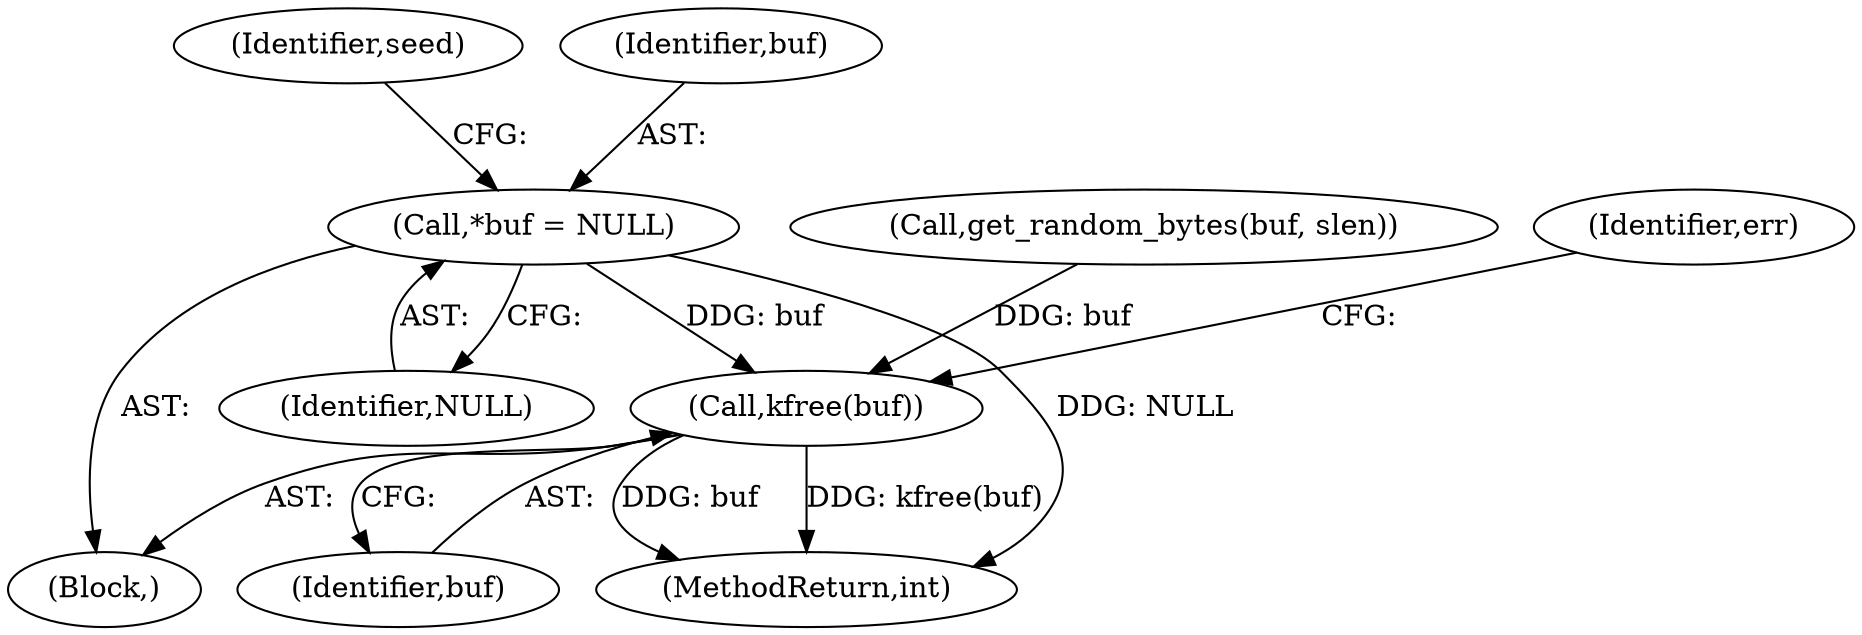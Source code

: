 digraph "0_linux_94f1bb15bed84ad6c893916b7e7b9db6f1d7eec6_1@pointer" {
"1000106" [label="(Call,*buf = NULL)"];
"1000139" [label="(Call,kfree(buf))"];
"1000113" [label="(Identifier,seed)"];
"1000143" [label="(MethodReturn,int)"];
"1000127" [label="(Call,get_random_bytes(buf, slen))"];
"1000140" [label="(Identifier,buf)"];
"1000108" [label="(Identifier,NULL)"];
"1000104" [label="(Block,)"];
"1000142" [label="(Identifier,err)"];
"1000139" [label="(Call,kfree(buf))"];
"1000106" [label="(Call,*buf = NULL)"];
"1000107" [label="(Identifier,buf)"];
"1000106" -> "1000104"  [label="AST: "];
"1000106" -> "1000108"  [label="CFG: "];
"1000107" -> "1000106"  [label="AST: "];
"1000108" -> "1000106"  [label="AST: "];
"1000113" -> "1000106"  [label="CFG: "];
"1000106" -> "1000143"  [label="DDG: NULL"];
"1000106" -> "1000139"  [label="DDG: buf"];
"1000139" -> "1000104"  [label="AST: "];
"1000139" -> "1000140"  [label="CFG: "];
"1000140" -> "1000139"  [label="AST: "];
"1000142" -> "1000139"  [label="CFG: "];
"1000139" -> "1000143"  [label="DDG: buf"];
"1000139" -> "1000143"  [label="DDG: kfree(buf)"];
"1000127" -> "1000139"  [label="DDG: buf"];
}
